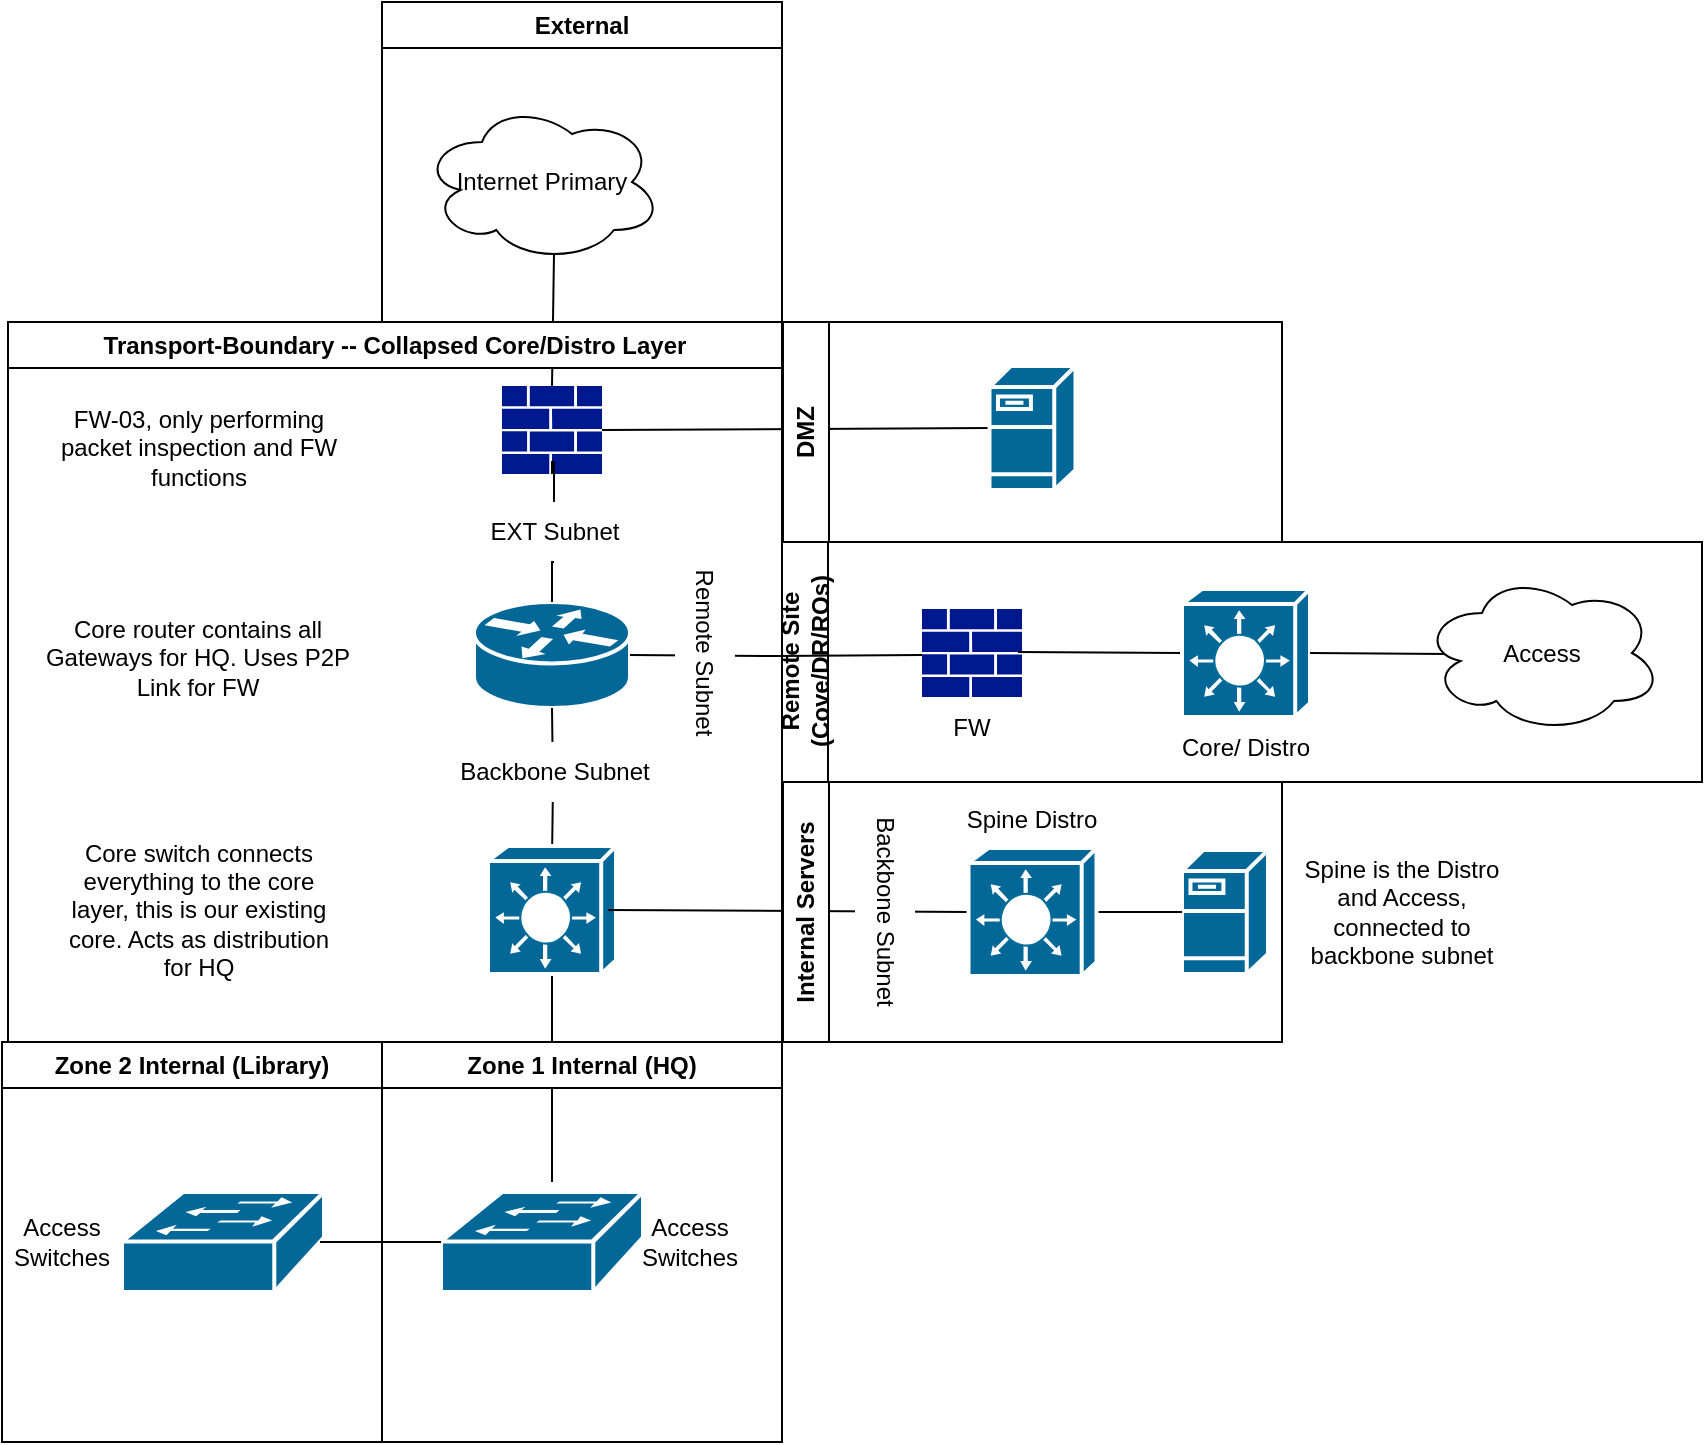 <mxfile version="26.1.0" pages="2">
  <diagram name="L3 Topo" id="GOpjCKeXJividRKamB3C">
    <mxGraphModel dx="1674" dy="746" grid="1" gridSize="10" guides="1" tooltips="1" connect="1" arrows="1" fold="1" page="1" pageScale="1" pageWidth="850" pageHeight="1100" math="0" shadow="0">
      <root>
        <mxCell id="0" />
        <mxCell id="1" parent="0" />
        <mxCell id="jJH2B-7xsKmhPhyJe4CN-29" value="" style="edgeStyle=orthogonalEdgeStyle;rounded=0;orthogonalLoop=1;jettySize=auto;html=1;endArrow=none;startFill=0;entryX=0.5;entryY=0.98;entryDx=0;entryDy=0;entryPerimeter=0;" parent="1" edge="1">
          <mxGeometry relative="1" as="geometry">
            <mxPoint x="275" y="548" as="targetPoint" />
            <mxPoint x="275" y="660" as="sourcePoint" />
          </mxGeometry>
        </mxCell>
        <mxCell id="jJH2B-7xsKmhPhyJe4CN-3" value="" style="endArrow=none;html=1;rounded=0;entryX=0.55;entryY=0.95;entryDx=0;entryDy=0;entryPerimeter=0;exitX=0.5;exitY=0;exitDx=0;exitDy=0;exitPerimeter=0;" parent="1" source="jJH2B-7xsKmhPhyJe4CN-1" target="jJH2B-7xsKmhPhyJe4CN-2" edge="1">
          <mxGeometry width="50" height="50" relative="1" as="geometry">
            <mxPoint x="-65" y="320" as="sourcePoint" />
            <mxPoint x="-15" y="270" as="targetPoint" />
          </mxGeometry>
        </mxCell>
        <mxCell id="jJH2B-7xsKmhPhyJe4CN-4" value="External" style="swimlane;whiteSpace=wrap;html=1;" parent="1" vertex="1">
          <mxGeometry x="190" y="70" width="200" height="160" as="geometry" />
        </mxCell>
        <mxCell id="jJH2B-7xsKmhPhyJe4CN-2" value="Internet Primary" style="ellipse;shape=cloud;whiteSpace=wrap;html=1;" parent="jJH2B-7xsKmhPhyJe4CN-4" vertex="1">
          <mxGeometry x="20" y="50" width="120" height="80" as="geometry" />
        </mxCell>
        <mxCell id="jJH2B-7xsKmhPhyJe4CN-8" value="Transport-Boundary -- Collapsed Core/Distro Layer" style="swimlane;whiteSpace=wrap;html=1;" parent="1" vertex="1">
          <mxGeometry x="3" y="230" width="387" height="360" as="geometry" />
        </mxCell>
        <mxCell id="jJH2B-7xsKmhPhyJe4CN-1" value="" style="sketch=0;aspect=fixed;pointerEvents=1;shadow=0;dashed=0;html=1;strokeColor=none;labelPosition=center;verticalLabelPosition=bottom;verticalAlign=top;align=center;fillColor=#00188D;shape=mxgraph.mscae.enterprise.firewall" parent="jJH2B-7xsKmhPhyJe4CN-8" vertex="1">
          <mxGeometry x="247" y="32" width="50" height="44" as="geometry" />
        </mxCell>
        <mxCell id="jJH2B-7xsKmhPhyJe4CN-5" value="" style="shape=mxgraph.cisco.routers.router;sketch=0;html=1;pointerEvents=1;dashed=0;fillColor=#036897;strokeColor=#ffffff;strokeWidth=2;verticalLabelPosition=bottom;verticalAlign=top;align=center;outlineConnect=0;" parent="jJH2B-7xsKmhPhyJe4CN-8" vertex="1">
          <mxGeometry x="233" y="140" width="78" height="53" as="geometry" />
        </mxCell>
        <mxCell id="jJH2B-7xsKmhPhyJe4CN-7" value="" style="edgeStyle=orthogonalEdgeStyle;rounded=0;orthogonalLoop=1;jettySize=auto;html=1;endArrow=none;startFill=0;" parent="jJH2B-7xsKmhPhyJe4CN-8" source="re71gaIuVMO5YuEKO1F2-21" target="jJH2B-7xsKmhPhyJe4CN-1" edge="1">
          <mxGeometry relative="1" as="geometry" />
        </mxCell>
        <mxCell id="jJH2B-7xsKmhPhyJe4CN-6" value="Core router contains all Gateways for HQ. Uses P2P Link for FW" style="text;html=1;align=center;verticalAlign=middle;whiteSpace=wrap;rounded=0;" parent="jJH2B-7xsKmhPhyJe4CN-8" vertex="1">
          <mxGeometry x="7" y="143" width="176" height="50" as="geometry" />
        </mxCell>
        <mxCell id="jJH2B-7xsKmhPhyJe4CN-9" value="FW-03, only performing packet inspection and FW functions" style="text;html=1;align=center;verticalAlign=middle;whiteSpace=wrap;rounded=0;" parent="jJH2B-7xsKmhPhyJe4CN-8" vertex="1">
          <mxGeometry x="17.5" y="41" width="155" height="43" as="geometry" />
        </mxCell>
        <mxCell id="jJH2B-7xsKmhPhyJe4CN-21" value="" style="edgeStyle=orthogonalEdgeStyle;rounded=0;orthogonalLoop=1;jettySize=auto;html=1;entryX=0.5;entryY=1;entryDx=0;entryDy=0;entryPerimeter=0;endArrow=none;startFill=0;exitX=0.5;exitY=0;exitDx=0;exitDy=0;exitPerimeter=0;" parent="jJH2B-7xsKmhPhyJe4CN-8" target="jJH2B-7xsKmhPhyJe4CN-5" edge="1">
          <mxGeometry relative="1" as="geometry">
            <mxPoint x="272" y="269" as="sourcePoint" />
            <mxPoint x="272" y="234" as="targetPoint" />
          </mxGeometry>
        </mxCell>
        <mxCell id="jJH2B-7xsKmhPhyJe4CN-26" value="Core switch connects everything to the core layer, this is our existing core. Acts as distribution for HQ" style="text;html=1;align=center;verticalAlign=middle;whiteSpace=wrap;rounded=0;" parent="jJH2B-7xsKmhPhyJe4CN-8" vertex="1">
          <mxGeometry x="27.5" y="259.5" width="135" height="69" as="geometry" />
        </mxCell>
        <mxCell id="jJH2B-7xsKmhPhyJe4CN-40" value="&lt;font style=&quot;color: light-dark(rgb(0, 0, 0), rgb(3, 3, 3));&quot;&gt;Backbone Subnet&lt;/font&gt;" style="text;html=1;align=center;verticalAlign=middle;whiteSpace=wrap;rounded=0;fillColor=light-dark(#FFFFFF,#FFFFFF);fillStyle=solid;" parent="jJH2B-7xsKmhPhyJe4CN-8" vertex="1">
          <mxGeometry x="221.5" y="210" width="103" height="30" as="geometry" />
        </mxCell>
        <mxCell id="re71gaIuVMO5YuEKO1F2-15" value="" style="shape=mxgraph.cisco.switches.layer_3_switch;sketch=0;html=1;pointerEvents=1;dashed=0;fillColor=#036897;strokeColor=#ffffff;strokeWidth=2;verticalLabelPosition=bottom;verticalAlign=top;align=center;outlineConnect=0;" parent="jJH2B-7xsKmhPhyJe4CN-8" vertex="1">
          <mxGeometry x="240" y="262" width="64" height="64" as="geometry" />
        </mxCell>
        <mxCell id="re71gaIuVMO5YuEKO1F2-21" value="&lt;font style=&quot;color: light-dark(rgb(0, 0, 0), rgb(3, 3, 3));&quot;&gt;EXT Subnet&lt;/font&gt;" style="text;html=1;align=center;verticalAlign=middle;whiteSpace=wrap;rounded=0;fillColor=light-dark(#FFFFFF,#FFFFFF);fillStyle=solid;" parent="jJH2B-7xsKmhPhyJe4CN-8" vertex="1">
          <mxGeometry x="221.5" y="90" width="103" height="30" as="geometry" />
        </mxCell>
        <mxCell id="re71gaIuVMO5YuEKO1F2-22" value="" style="edgeStyle=orthogonalEdgeStyle;rounded=0;orthogonalLoop=1;jettySize=auto;html=1;endArrow=none;startFill=0;" parent="jJH2B-7xsKmhPhyJe4CN-8" source="jJH2B-7xsKmhPhyJe4CN-5" target="re71gaIuVMO5YuEKO1F2-21" edge="1">
          <mxGeometry relative="1" as="geometry">
            <mxPoint x="735" y="310" as="sourcePoint" />
            <mxPoint x="735" y="246" as="targetPoint" />
          </mxGeometry>
        </mxCell>
        <mxCell id="jJH2B-7xsKmhPhyJe4CN-14" value="" style="endArrow=none;html=1;rounded=0;entryX=0;entryY=0.5;entryDx=0;entryDy=0;entryPerimeter=0;exitX=1;exitY=0.5;exitDx=0;exitDy=0;exitPerimeter=0;" parent="1" source="jJH2B-7xsKmhPhyJe4CN-1" target="jJH2B-7xsKmhPhyJe4CN-13" edge="1">
          <mxGeometry width="50" height="50" relative="1" as="geometry">
            <mxPoint x="300" y="370" as="sourcePoint" />
            <mxPoint x="350" y="320" as="targetPoint" />
          </mxGeometry>
        </mxCell>
        <mxCell id="jJH2B-7xsKmhPhyJe4CN-10" value="DMZ" style="swimlane;horizontal=0;whiteSpace=wrap;html=1;flipH=1;flipV=0;direction=west;" parent="1" vertex="1">
          <mxGeometry x="390.5" y="230" width="249.5" height="110" as="geometry" />
        </mxCell>
        <mxCell id="jJH2B-7xsKmhPhyJe4CN-13" value="" style="shape=mxgraph.cisco.servers.fileserver;sketch=0;html=1;pointerEvents=1;dashed=0;fillColor=#036897;strokeColor=#ffffff;strokeWidth=2;verticalLabelPosition=bottom;verticalAlign=top;align=center;outlineConnect=0;" parent="jJH2B-7xsKmhPhyJe4CN-10" vertex="1">
          <mxGeometry x="103.25" y="22" width="43" height="62" as="geometry" />
        </mxCell>
        <mxCell id="jJH2B-7xsKmhPhyJe4CN-18" value="Zone 1 Internal (HQ)" style="swimlane;whiteSpace=wrap;html=1;" parent="1" vertex="1">
          <mxGeometry x="190" y="590" width="200" height="200" as="geometry" />
        </mxCell>
        <mxCell id="jJH2B-7xsKmhPhyJe4CN-28" value="Access Switches" style="text;html=1;align=center;verticalAlign=middle;whiteSpace=wrap;rounded=0;" parent="jJH2B-7xsKmhPhyJe4CN-18" vertex="1">
          <mxGeometry x="124" y="85" width="60" height="30" as="geometry" />
        </mxCell>
        <mxCell id="re71gaIuVMO5YuEKO1F2-12" value="" style="shape=mxgraph.cisco.switches.workgroup_switch;sketch=0;html=1;pointerEvents=1;dashed=0;fillColor=#036897;strokeColor=#ffffff;strokeWidth=2;verticalLabelPosition=bottom;verticalAlign=top;align=center;outlineConnect=0;" parent="jJH2B-7xsKmhPhyJe4CN-18" vertex="1">
          <mxGeometry x="29.5" y="75" width="101" height="50" as="geometry" />
        </mxCell>
        <mxCell id="jJH2B-7xsKmhPhyJe4CN-30" value="Zone 2 Internal (Library)" style="swimlane;whiteSpace=wrap;html=1;" parent="1" vertex="1">
          <mxGeometry y="590" width="190" height="200" as="geometry" />
        </mxCell>
        <mxCell id="jJH2B-7xsKmhPhyJe4CN-32" value="Access Switches" style="text;html=1;align=center;verticalAlign=middle;whiteSpace=wrap;rounded=0;" parent="jJH2B-7xsKmhPhyJe4CN-30" vertex="1">
          <mxGeometry y="85" width="60" height="30" as="geometry" />
        </mxCell>
        <mxCell id="re71gaIuVMO5YuEKO1F2-13" value="" style="shape=mxgraph.cisco.switches.workgroup_switch;sketch=0;html=1;pointerEvents=1;dashed=0;fillColor=#036897;strokeColor=#ffffff;strokeWidth=2;verticalLabelPosition=bottom;verticalAlign=top;align=center;outlineConnect=0;" parent="jJH2B-7xsKmhPhyJe4CN-30" vertex="1">
          <mxGeometry x="60" y="75" width="101" height="50" as="geometry" />
        </mxCell>
        <mxCell id="jJH2B-7xsKmhPhyJe4CN-37" value="Spine is the Distro and Access, connected to backbone subnet" style="text;html=1;align=center;verticalAlign=middle;whiteSpace=wrap;rounded=0;" parent="1" vertex="1">
          <mxGeometry x="650" y="487.5" width="100" height="75" as="geometry" />
        </mxCell>
        <mxCell id="jJH2B-7xsKmhPhyJe4CN-24" value="" style="endArrow=none;html=1;rounded=0;entryX=0;entryY=0.5;entryDx=0;entryDy=0;entryPerimeter=0;exitX=0.938;exitY=0.5;exitDx=0;exitDy=0;exitPerimeter=0;" parent="1" source="re71gaIuVMO5YuEKO1F2-15" target="re71gaIuVMO5YuEKO1F2-11" edge="1">
          <mxGeometry width="50" height="50" relative="1" as="geometry">
            <mxPoint x="320" y="524" as="sourcePoint" />
            <mxPoint x="420" y="525" as="targetPoint" />
          </mxGeometry>
        </mxCell>
        <mxCell id="jJH2B-7xsKmhPhyJe4CN-15" value="Internal Servers" style="swimlane;horizontal=0;whiteSpace=wrap;html=1;flipH=1;flipV=0;direction=west;startSize=23;" parent="1" vertex="1">
          <mxGeometry x="390.5" y="460" width="249.5" height="130" as="geometry" />
        </mxCell>
        <mxCell id="jJH2B-7xsKmhPhyJe4CN-16" value="" style="shape=mxgraph.cisco.servers.fileserver;sketch=0;html=1;pointerEvents=1;dashed=0;fillColor=#036897;strokeColor=#ffffff;strokeWidth=2;verticalLabelPosition=bottom;verticalAlign=top;align=center;outlineConnect=0;" parent="jJH2B-7xsKmhPhyJe4CN-15" vertex="1">
          <mxGeometry x="199.5" y="34" width="43" height="62" as="geometry" />
        </mxCell>
        <mxCell id="jJH2B-7xsKmhPhyJe4CN-25" value="Spine Distro" style="text;html=1;align=center;verticalAlign=middle;whiteSpace=wrap;rounded=0;" parent="jJH2B-7xsKmhPhyJe4CN-15" vertex="1">
          <mxGeometry x="84.75" y="4" width="80" height="30" as="geometry" />
        </mxCell>
        <mxCell id="re71gaIuVMO5YuEKO1F2-17" value="" style="edgeStyle=orthogonalEdgeStyle;rounded=0;orthogonalLoop=1;jettySize=auto;html=1;endArrow=none;startFill=0;" parent="jJH2B-7xsKmhPhyJe4CN-15" source="jJH2B-7xsKmhPhyJe4CN-16" target="re71gaIuVMO5YuEKO1F2-11" edge="1">
          <mxGeometry relative="1" as="geometry">
            <mxPoint x="954" y="465" as="targetPoint" />
            <mxPoint x="1050.5" y="465" as="sourcePoint" />
          </mxGeometry>
        </mxCell>
        <mxCell id="re71gaIuVMO5YuEKO1F2-11" value="" style="shape=mxgraph.cisco.switches.layer_3_switch;sketch=0;html=1;pointerEvents=1;dashed=0;fillColor=#036897;strokeColor=#ffffff;strokeWidth=2;verticalLabelPosition=bottom;verticalAlign=top;align=center;outlineConnect=0;" parent="jJH2B-7xsKmhPhyJe4CN-15" vertex="1">
          <mxGeometry x="92.75" y="33" width="64" height="64" as="geometry" />
        </mxCell>
        <mxCell id="re71gaIuVMO5YuEKO1F2-18" value="&lt;font style=&quot;color: light-dark(rgb(0, 0, 0), rgb(3, 3, 3));&quot;&gt;Backbone Subnet&lt;/font&gt;" style="text;html=1;align=center;verticalAlign=middle;whiteSpace=wrap;rounded=0;fillColor=light-dark(#FFFFFF,#FFFFFF);fillStyle=solid;rotation=90;" parent="jJH2B-7xsKmhPhyJe4CN-15" vertex="1">
          <mxGeometry x="-0.5" y="50" width="103" height="30" as="geometry" />
        </mxCell>
        <mxCell id="jJH2B-7xsKmhPhyJe4CN-41" value="Remote Site (Cove/DR/ROs)" style="swimlane;horizontal=0;whiteSpace=wrap;html=1;startSize=23;" parent="1" vertex="1">
          <mxGeometry x="390" y="340" width="460" height="120" as="geometry" />
        </mxCell>
        <mxCell id="re71gaIuVMO5YuEKO1F2-3" value="" style="sketch=0;aspect=fixed;pointerEvents=1;shadow=0;dashed=0;html=1;strokeColor=none;labelPosition=center;verticalLabelPosition=bottom;verticalAlign=top;align=center;fillColor=#00188D;shape=mxgraph.mscae.enterprise.firewall" parent="jJH2B-7xsKmhPhyJe4CN-41" vertex="1">
          <mxGeometry x="70" y="33.5" width="50" height="44" as="geometry" />
        </mxCell>
        <mxCell id="re71gaIuVMO5YuEKO1F2-4" value="FW" style="text;html=1;align=center;verticalAlign=middle;whiteSpace=wrap;rounded=0;" parent="jJH2B-7xsKmhPhyJe4CN-41" vertex="1">
          <mxGeometry x="65" y="77.5" width="60" height="30" as="geometry" />
        </mxCell>
        <mxCell id="re71gaIuVMO5YuEKO1F2-5" value="Core/ Distro" style="text;html=1;align=center;verticalAlign=middle;whiteSpace=wrap;rounded=0;" parent="jJH2B-7xsKmhPhyJe4CN-41" vertex="1">
          <mxGeometry x="172" y="87.5" width="120" height="30" as="geometry" />
        </mxCell>
        <mxCell id="jJH2B-7xsKmhPhyJe4CN-45" value="" style="endArrow=none;html=1;rounded=0;exitX=1;exitY=0.5;exitDx=0;exitDy=0;exitPerimeter=0;entryX=0;entryY=0.5;entryDx=0;entryDy=0;entryPerimeter=0;" parent="jJH2B-7xsKmhPhyJe4CN-41" target="re71gaIuVMO5YuEKO1F2-2" edge="1">
          <mxGeometry width="50" height="50" relative="1" as="geometry">
            <mxPoint x="118" y="55" as="sourcePoint" />
            <mxPoint x="180" y="55.5" as="targetPoint" />
          </mxGeometry>
        </mxCell>
        <mxCell id="re71gaIuVMO5YuEKO1F2-2" value="" style="shape=mxgraph.cisco.switches.layer_3_switch;sketch=0;html=1;pointerEvents=1;dashed=0;fillColor=#036897;strokeColor=#ffffff;strokeWidth=2;verticalLabelPosition=bottom;verticalAlign=top;align=center;outlineConnect=0;" parent="jJH2B-7xsKmhPhyJe4CN-41" vertex="1">
          <mxGeometry x="200" y="23.5" width="64" height="64" as="geometry" />
        </mxCell>
        <mxCell id="re71gaIuVMO5YuEKO1F2-8" value="" style="endArrow=none;html=1;rounded=0;entryX=1;entryY=0.5;entryDx=0;entryDy=0;entryPerimeter=0;" parent="jJH2B-7xsKmhPhyJe4CN-41" target="re71gaIuVMO5YuEKO1F2-2" edge="1">
          <mxGeometry width="50" height="50" relative="1" as="geometry">
            <mxPoint x="333" y="56" as="sourcePoint" />
            <mxPoint x="-87" y="80" as="targetPoint" />
          </mxGeometry>
        </mxCell>
        <mxCell id="re71gaIuVMO5YuEKO1F2-23" value="Access" style="ellipse;shape=cloud;whiteSpace=wrap;html=1;" parent="jJH2B-7xsKmhPhyJe4CN-41" vertex="1">
          <mxGeometry x="320" y="15.5" width="120" height="80" as="geometry" />
        </mxCell>
        <mxCell id="re71gaIuVMO5YuEKO1F2-14" value="" style="endArrow=none;html=1;rounded=0;entryX=0;entryY=0.5;entryDx=0;entryDy=0;entryPerimeter=0;exitX=0.98;exitY=0.5;exitDx=0;exitDy=0;exitPerimeter=0;" parent="1" source="re71gaIuVMO5YuEKO1F2-13" target="re71gaIuVMO5YuEKO1F2-12" edge="1">
          <mxGeometry width="50" height="50" relative="1" as="geometry">
            <mxPoint x="240" y="470" as="sourcePoint" />
            <mxPoint x="290" y="420" as="targetPoint" />
          </mxGeometry>
        </mxCell>
        <mxCell id="re71gaIuVMO5YuEKO1F2-16" value="" style="edgeStyle=orthogonalEdgeStyle;rounded=0;orthogonalLoop=1;jettySize=auto;html=1;endArrow=none;startFill=0;entryX=1;entryY=0.5;entryDx=0;entryDy=0;entryPerimeter=0;" parent="1" target="jJH2B-7xsKmhPhyJe4CN-5" edge="1">
          <mxGeometry relative="1" as="geometry">
            <mxPoint x="460" y="396.5" as="sourcePoint" />
            <mxPoint x="314" y="397" as="targetPoint" />
          </mxGeometry>
        </mxCell>
        <mxCell id="re71gaIuVMO5YuEKO1F2-9" value="&lt;font style=&quot;color: light-dark(rgb(0, 0, 0), rgb(3, 3, 3));&quot;&gt;Remote Subnet&lt;/font&gt;" style="text;html=1;align=center;verticalAlign=middle;whiteSpace=wrap;rounded=0;fillColor=light-dark(#FFFFFF,#FFFFFF);fillStyle=solid;rotation=90;" parent="1" vertex="1">
          <mxGeometry x="300" y="380.5" width="103" height="30" as="geometry" />
        </mxCell>
      </root>
    </mxGraphModel>
  </diagram>
  <diagram id="omkMXJsfDcd_D2TGf_Po" name="OSPF Topo">
    <mxGraphModel dx="1674" dy="746" grid="1" gridSize="10" guides="1" tooltips="1" connect="1" arrows="1" fold="1" page="1" pageScale="1" pageWidth="850" pageHeight="1100" math="0" shadow="0">
      <root>
        <mxCell id="0" />
        <mxCell id="1" parent="0" />
      </root>
    </mxGraphModel>
  </diagram>
</mxfile>
